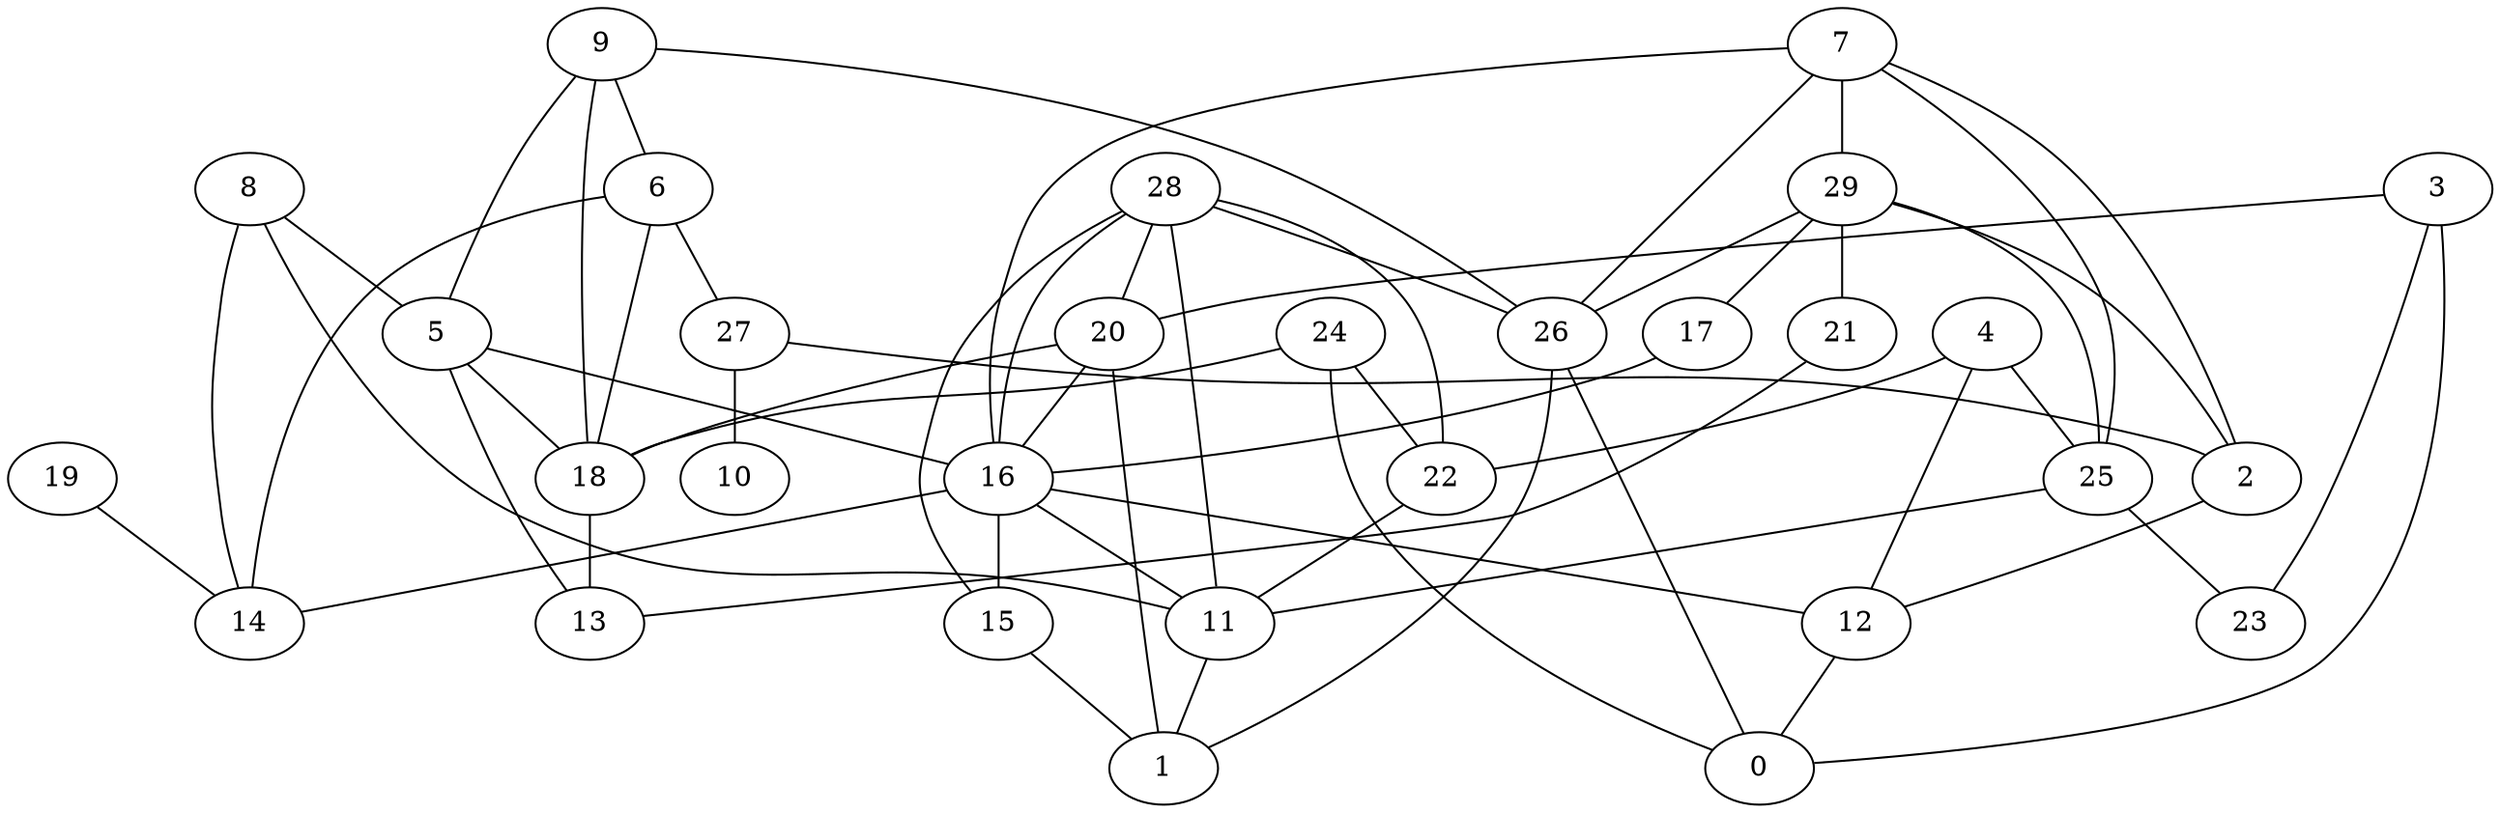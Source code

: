 digraph GG_graph {

subgraph G_graph {
edge [color = black]
"9" -> "5" [dir = none]
"29" -> "21" [dir = none]
"24" -> "0" [dir = none]
"24" -> "22" [dir = none]
"24" -> "18" [dir = none]
"19" -> "14" [dir = none]
"8" -> "14" [dir = none]
"16" -> "12" [dir = none]
"16" -> "14" [dir = none]
"6" -> "18" [dir = none]
"6" -> "27" [dir = none]
"6" -> "14" [dir = none]
"3" -> "20" [dir = none]
"18" -> "13" [dir = none]
"17" -> "16" [dir = none]
"28" -> "15" [dir = none]
"28" -> "22" [dir = none]
"27" -> "10" [dir = none]
"7" -> "25" [dir = none]
"7" -> "29" [dir = none]
"7" -> "26" [dir = none]
"7" -> "16" [dir = none]
"26" -> "1" [dir = none]
"4" -> "22" [dir = none]
"20" -> "18" [dir = none]
"5" -> "16" [dir = none]
"25" -> "11" [dir = none]
"25" -> "23" [dir = none]
"2" -> "12" [dir = none]
"15" -> "1" [dir = none]
"28" -> "26" [dir = none]
"20" -> "16" [dir = none]
"28" -> "20" [dir = none]
"29" -> "2" [dir = none]
"29" -> "25" [dir = none]
"27" -> "2" [dir = none]
"26" -> "0" [dir = none]
"22" -> "11" [dir = none]
"8" -> "11" [dir = none]
"3" -> "0" [dir = none]
"11" -> "1" [dir = none]
"9" -> "26" [dir = none]
"9" -> "18" [dir = none]
"28" -> "16" [dir = none]
"5" -> "13" [dir = none]
"16" -> "15" [dir = none]
"16" -> "11" [dir = none]
"8" -> "5" [dir = none]
"12" -> "0" [dir = none]
"4" -> "12" [dir = none]
"5" -> "18" [dir = none]
"4" -> "25" [dir = none]
"21" -> "13" [dir = none]
"7" -> "2" [dir = none]
"3" -> "23" [dir = none]
"29" -> "17" [dir = none]
"20" -> "1" [dir = none]
"9" -> "6" [dir = none]
"29" -> "26" [dir = none]
"28" -> "11" [dir = none]
}

}
